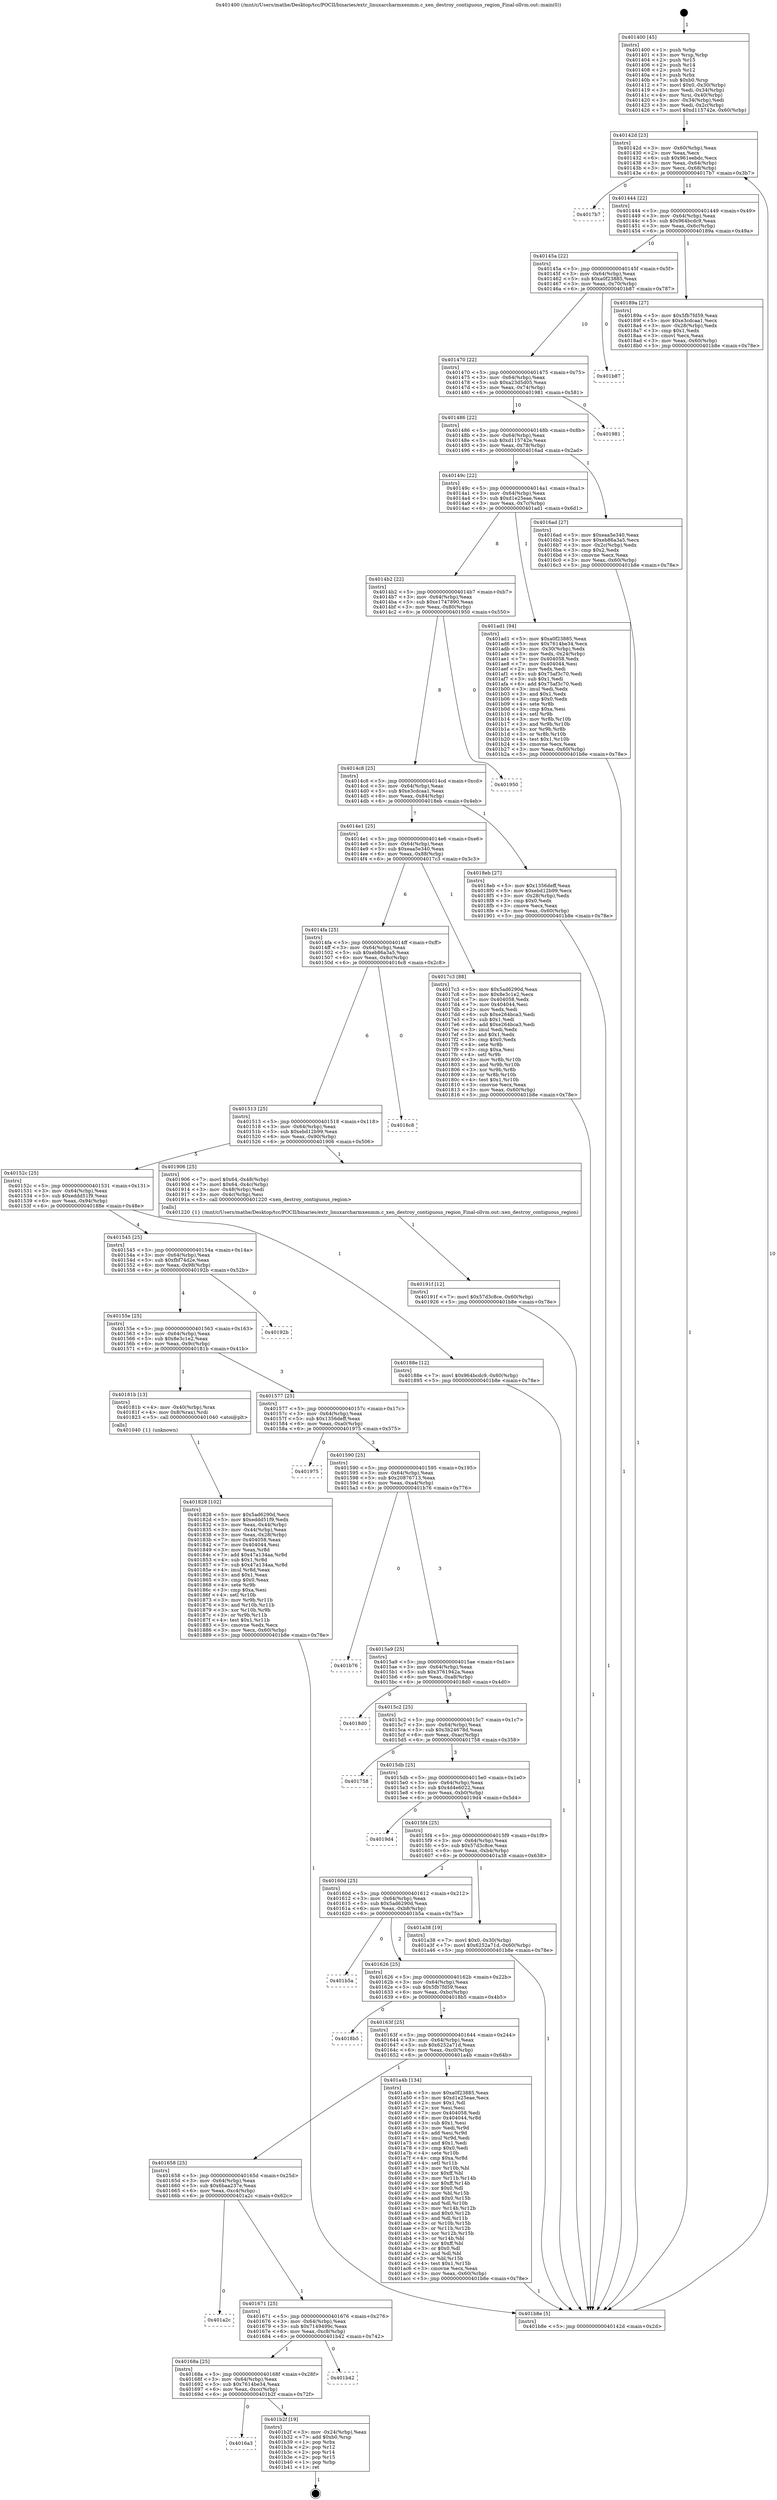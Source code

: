 digraph "0x401400" {
  label = "0x401400 (/mnt/c/Users/mathe/Desktop/tcc/POCII/binaries/extr_linuxarcharmxenmm.c_xen_destroy_contiguous_region_Final-ollvm.out::main(0))"
  labelloc = "t"
  node[shape=record]

  Entry [label="",width=0.3,height=0.3,shape=circle,fillcolor=black,style=filled]
  "0x40142d" [label="{
     0x40142d [23]\l
     | [instrs]\l
     &nbsp;&nbsp;0x40142d \<+3\>: mov -0x60(%rbp),%eax\l
     &nbsp;&nbsp;0x401430 \<+2\>: mov %eax,%ecx\l
     &nbsp;&nbsp;0x401432 \<+6\>: sub $0x961eebdc,%ecx\l
     &nbsp;&nbsp;0x401438 \<+3\>: mov %eax,-0x64(%rbp)\l
     &nbsp;&nbsp;0x40143b \<+3\>: mov %ecx,-0x68(%rbp)\l
     &nbsp;&nbsp;0x40143e \<+6\>: je 00000000004017b7 \<main+0x3b7\>\l
  }"]
  "0x4017b7" [label="{
     0x4017b7\l
  }", style=dashed]
  "0x401444" [label="{
     0x401444 [22]\l
     | [instrs]\l
     &nbsp;&nbsp;0x401444 \<+5\>: jmp 0000000000401449 \<main+0x49\>\l
     &nbsp;&nbsp;0x401449 \<+3\>: mov -0x64(%rbp),%eax\l
     &nbsp;&nbsp;0x40144c \<+5\>: sub $0x964bcdc9,%eax\l
     &nbsp;&nbsp;0x401451 \<+3\>: mov %eax,-0x6c(%rbp)\l
     &nbsp;&nbsp;0x401454 \<+6\>: je 000000000040189a \<main+0x49a\>\l
  }"]
  Exit [label="",width=0.3,height=0.3,shape=circle,fillcolor=black,style=filled,peripheries=2]
  "0x40189a" [label="{
     0x40189a [27]\l
     | [instrs]\l
     &nbsp;&nbsp;0x40189a \<+5\>: mov $0x5fb7fd59,%eax\l
     &nbsp;&nbsp;0x40189f \<+5\>: mov $0xe3cdcaa1,%ecx\l
     &nbsp;&nbsp;0x4018a4 \<+3\>: mov -0x28(%rbp),%edx\l
     &nbsp;&nbsp;0x4018a7 \<+3\>: cmp $0x1,%edx\l
     &nbsp;&nbsp;0x4018aa \<+3\>: cmovl %ecx,%eax\l
     &nbsp;&nbsp;0x4018ad \<+3\>: mov %eax,-0x60(%rbp)\l
     &nbsp;&nbsp;0x4018b0 \<+5\>: jmp 0000000000401b8e \<main+0x78e\>\l
  }"]
  "0x40145a" [label="{
     0x40145a [22]\l
     | [instrs]\l
     &nbsp;&nbsp;0x40145a \<+5\>: jmp 000000000040145f \<main+0x5f\>\l
     &nbsp;&nbsp;0x40145f \<+3\>: mov -0x64(%rbp),%eax\l
     &nbsp;&nbsp;0x401462 \<+5\>: sub $0xa0f23885,%eax\l
     &nbsp;&nbsp;0x401467 \<+3\>: mov %eax,-0x70(%rbp)\l
     &nbsp;&nbsp;0x40146a \<+6\>: je 0000000000401b87 \<main+0x787\>\l
  }"]
  "0x4016a3" [label="{
     0x4016a3\l
  }", style=dashed]
  "0x401b87" [label="{
     0x401b87\l
  }", style=dashed]
  "0x401470" [label="{
     0x401470 [22]\l
     | [instrs]\l
     &nbsp;&nbsp;0x401470 \<+5\>: jmp 0000000000401475 \<main+0x75\>\l
     &nbsp;&nbsp;0x401475 \<+3\>: mov -0x64(%rbp),%eax\l
     &nbsp;&nbsp;0x401478 \<+5\>: sub $0xa23d5d05,%eax\l
     &nbsp;&nbsp;0x40147d \<+3\>: mov %eax,-0x74(%rbp)\l
     &nbsp;&nbsp;0x401480 \<+6\>: je 0000000000401981 \<main+0x581\>\l
  }"]
  "0x401b2f" [label="{
     0x401b2f [19]\l
     | [instrs]\l
     &nbsp;&nbsp;0x401b2f \<+3\>: mov -0x24(%rbp),%eax\l
     &nbsp;&nbsp;0x401b32 \<+7\>: add $0xb0,%rsp\l
     &nbsp;&nbsp;0x401b39 \<+1\>: pop %rbx\l
     &nbsp;&nbsp;0x401b3a \<+2\>: pop %r12\l
     &nbsp;&nbsp;0x401b3c \<+2\>: pop %r14\l
     &nbsp;&nbsp;0x401b3e \<+2\>: pop %r15\l
     &nbsp;&nbsp;0x401b40 \<+1\>: pop %rbp\l
     &nbsp;&nbsp;0x401b41 \<+1\>: ret\l
  }"]
  "0x401981" [label="{
     0x401981\l
  }", style=dashed]
  "0x401486" [label="{
     0x401486 [22]\l
     | [instrs]\l
     &nbsp;&nbsp;0x401486 \<+5\>: jmp 000000000040148b \<main+0x8b\>\l
     &nbsp;&nbsp;0x40148b \<+3\>: mov -0x64(%rbp),%eax\l
     &nbsp;&nbsp;0x40148e \<+5\>: sub $0xd115742e,%eax\l
     &nbsp;&nbsp;0x401493 \<+3\>: mov %eax,-0x78(%rbp)\l
     &nbsp;&nbsp;0x401496 \<+6\>: je 00000000004016ad \<main+0x2ad\>\l
  }"]
  "0x40168a" [label="{
     0x40168a [25]\l
     | [instrs]\l
     &nbsp;&nbsp;0x40168a \<+5\>: jmp 000000000040168f \<main+0x28f\>\l
     &nbsp;&nbsp;0x40168f \<+3\>: mov -0x64(%rbp),%eax\l
     &nbsp;&nbsp;0x401692 \<+5\>: sub $0x7614be34,%eax\l
     &nbsp;&nbsp;0x401697 \<+6\>: mov %eax,-0xcc(%rbp)\l
     &nbsp;&nbsp;0x40169d \<+6\>: je 0000000000401b2f \<main+0x72f\>\l
  }"]
  "0x4016ad" [label="{
     0x4016ad [27]\l
     | [instrs]\l
     &nbsp;&nbsp;0x4016ad \<+5\>: mov $0xeaa5e340,%eax\l
     &nbsp;&nbsp;0x4016b2 \<+5\>: mov $0xeb86a3a5,%ecx\l
     &nbsp;&nbsp;0x4016b7 \<+3\>: mov -0x2c(%rbp),%edx\l
     &nbsp;&nbsp;0x4016ba \<+3\>: cmp $0x2,%edx\l
     &nbsp;&nbsp;0x4016bd \<+3\>: cmovne %ecx,%eax\l
     &nbsp;&nbsp;0x4016c0 \<+3\>: mov %eax,-0x60(%rbp)\l
     &nbsp;&nbsp;0x4016c3 \<+5\>: jmp 0000000000401b8e \<main+0x78e\>\l
  }"]
  "0x40149c" [label="{
     0x40149c [22]\l
     | [instrs]\l
     &nbsp;&nbsp;0x40149c \<+5\>: jmp 00000000004014a1 \<main+0xa1\>\l
     &nbsp;&nbsp;0x4014a1 \<+3\>: mov -0x64(%rbp),%eax\l
     &nbsp;&nbsp;0x4014a4 \<+5\>: sub $0xd1e25eae,%eax\l
     &nbsp;&nbsp;0x4014a9 \<+3\>: mov %eax,-0x7c(%rbp)\l
     &nbsp;&nbsp;0x4014ac \<+6\>: je 0000000000401ad1 \<main+0x6d1\>\l
  }"]
  "0x401b8e" [label="{
     0x401b8e [5]\l
     | [instrs]\l
     &nbsp;&nbsp;0x401b8e \<+5\>: jmp 000000000040142d \<main+0x2d\>\l
  }"]
  "0x401400" [label="{
     0x401400 [45]\l
     | [instrs]\l
     &nbsp;&nbsp;0x401400 \<+1\>: push %rbp\l
     &nbsp;&nbsp;0x401401 \<+3\>: mov %rsp,%rbp\l
     &nbsp;&nbsp;0x401404 \<+2\>: push %r15\l
     &nbsp;&nbsp;0x401406 \<+2\>: push %r14\l
     &nbsp;&nbsp;0x401408 \<+2\>: push %r12\l
     &nbsp;&nbsp;0x40140a \<+1\>: push %rbx\l
     &nbsp;&nbsp;0x40140b \<+7\>: sub $0xb0,%rsp\l
     &nbsp;&nbsp;0x401412 \<+7\>: movl $0x0,-0x30(%rbp)\l
     &nbsp;&nbsp;0x401419 \<+3\>: mov %edi,-0x34(%rbp)\l
     &nbsp;&nbsp;0x40141c \<+4\>: mov %rsi,-0x40(%rbp)\l
     &nbsp;&nbsp;0x401420 \<+3\>: mov -0x34(%rbp),%edi\l
     &nbsp;&nbsp;0x401423 \<+3\>: mov %edi,-0x2c(%rbp)\l
     &nbsp;&nbsp;0x401426 \<+7\>: movl $0xd115742e,-0x60(%rbp)\l
  }"]
  "0x401b42" [label="{
     0x401b42\l
  }", style=dashed]
  "0x401ad1" [label="{
     0x401ad1 [94]\l
     | [instrs]\l
     &nbsp;&nbsp;0x401ad1 \<+5\>: mov $0xa0f23885,%eax\l
     &nbsp;&nbsp;0x401ad6 \<+5\>: mov $0x7614be34,%ecx\l
     &nbsp;&nbsp;0x401adb \<+3\>: mov -0x30(%rbp),%edx\l
     &nbsp;&nbsp;0x401ade \<+3\>: mov %edx,-0x24(%rbp)\l
     &nbsp;&nbsp;0x401ae1 \<+7\>: mov 0x404058,%edx\l
     &nbsp;&nbsp;0x401ae8 \<+7\>: mov 0x404044,%esi\l
     &nbsp;&nbsp;0x401aef \<+2\>: mov %edx,%edi\l
     &nbsp;&nbsp;0x401af1 \<+6\>: sub $0x75af3c70,%edi\l
     &nbsp;&nbsp;0x401af7 \<+3\>: sub $0x1,%edi\l
     &nbsp;&nbsp;0x401afa \<+6\>: add $0x75af3c70,%edi\l
     &nbsp;&nbsp;0x401b00 \<+3\>: imul %edi,%edx\l
     &nbsp;&nbsp;0x401b03 \<+3\>: and $0x1,%edx\l
     &nbsp;&nbsp;0x401b06 \<+3\>: cmp $0x0,%edx\l
     &nbsp;&nbsp;0x401b09 \<+4\>: sete %r8b\l
     &nbsp;&nbsp;0x401b0d \<+3\>: cmp $0xa,%esi\l
     &nbsp;&nbsp;0x401b10 \<+4\>: setl %r9b\l
     &nbsp;&nbsp;0x401b14 \<+3\>: mov %r8b,%r10b\l
     &nbsp;&nbsp;0x401b17 \<+3\>: and %r9b,%r10b\l
     &nbsp;&nbsp;0x401b1a \<+3\>: xor %r9b,%r8b\l
     &nbsp;&nbsp;0x401b1d \<+3\>: or %r8b,%r10b\l
     &nbsp;&nbsp;0x401b20 \<+4\>: test $0x1,%r10b\l
     &nbsp;&nbsp;0x401b24 \<+3\>: cmovne %ecx,%eax\l
     &nbsp;&nbsp;0x401b27 \<+3\>: mov %eax,-0x60(%rbp)\l
     &nbsp;&nbsp;0x401b2a \<+5\>: jmp 0000000000401b8e \<main+0x78e\>\l
  }"]
  "0x4014b2" [label="{
     0x4014b2 [22]\l
     | [instrs]\l
     &nbsp;&nbsp;0x4014b2 \<+5\>: jmp 00000000004014b7 \<main+0xb7\>\l
     &nbsp;&nbsp;0x4014b7 \<+3\>: mov -0x64(%rbp),%eax\l
     &nbsp;&nbsp;0x4014ba \<+5\>: sub $0xe1747890,%eax\l
     &nbsp;&nbsp;0x4014bf \<+3\>: mov %eax,-0x80(%rbp)\l
     &nbsp;&nbsp;0x4014c2 \<+6\>: je 0000000000401950 \<main+0x550\>\l
  }"]
  "0x401671" [label="{
     0x401671 [25]\l
     | [instrs]\l
     &nbsp;&nbsp;0x401671 \<+5\>: jmp 0000000000401676 \<main+0x276\>\l
     &nbsp;&nbsp;0x401676 \<+3\>: mov -0x64(%rbp),%eax\l
     &nbsp;&nbsp;0x401679 \<+5\>: sub $0x7149499c,%eax\l
     &nbsp;&nbsp;0x40167e \<+6\>: mov %eax,-0xc8(%rbp)\l
     &nbsp;&nbsp;0x401684 \<+6\>: je 0000000000401b42 \<main+0x742\>\l
  }"]
  "0x401950" [label="{
     0x401950\l
  }", style=dashed]
  "0x4014c8" [label="{
     0x4014c8 [25]\l
     | [instrs]\l
     &nbsp;&nbsp;0x4014c8 \<+5\>: jmp 00000000004014cd \<main+0xcd\>\l
     &nbsp;&nbsp;0x4014cd \<+3\>: mov -0x64(%rbp),%eax\l
     &nbsp;&nbsp;0x4014d0 \<+5\>: sub $0xe3cdcaa1,%eax\l
     &nbsp;&nbsp;0x4014d5 \<+6\>: mov %eax,-0x84(%rbp)\l
     &nbsp;&nbsp;0x4014db \<+6\>: je 00000000004018eb \<main+0x4eb\>\l
  }"]
  "0x401a2c" [label="{
     0x401a2c\l
  }", style=dashed]
  "0x4018eb" [label="{
     0x4018eb [27]\l
     | [instrs]\l
     &nbsp;&nbsp;0x4018eb \<+5\>: mov $0x1356deff,%eax\l
     &nbsp;&nbsp;0x4018f0 \<+5\>: mov $0xebd12b99,%ecx\l
     &nbsp;&nbsp;0x4018f5 \<+3\>: mov -0x28(%rbp),%edx\l
     &nbsp;&nbsp;0x4018f8 \<+3\>: cmp $0x0,%edx\l
     &nbsp;&nbsp;0x4018fb \<+3\>: cmove %ecx,%eax\l
     &nbsp;&nbsp;0x4018fe \<+3\>: mov %eax,-0x60(%rbp)\l
     &nbsp;&nbsp;0x401901 \<+5\>: jmp 0000000000401b8e \<main+0x78e\>\l
  }"]
  "0x4014e1" [label="{
     0x4014e1 [25]\l
     | [instrs]\l
     &nbsp;&nbsp;0x4014e1 \<+5\>: jmp 00000000004014e6 \<main+0xe6\>\l
     &nbsp;&nbsp;0x4014e6 \<+3\>: mov -0x64(%rbp),%eax\l
     &nbsp;&nbsp;0x4014e9 \<+5\>: sub $0xeaa5e340,%eax\l
     &nbsp;&nbsp;0x4014ee \<+6\>: mov %eax,-0x88(%rbp)\l
     &nbsp;&nbsp;0x4014f4 \<+6\>: je 00000000004017c3 \<main+0x3c3\>\l
  }"]
  "0x401658" [label="{
     0x401658 [25]\l
     | [instrs]\l
     &nbsp;&nbsp;0x401658 \<+5\>: jmp 000000000040165d \<main+0x25d\>\l
     &nbsp;&nbsp;0x40165d \<+3\>: mov -0x64(%rbp),%eax\l
     &nbsp;&nbsp;0x401660 \<+5\>: sub $0x6baa237e,%eax\l
     &nbsp;&nbsp;0x401665 \<+6\>: mov %eax,-0xc4(%rbp)\l
     &nbsp;&nbsp;0x40166b \<+6\>: je 0000000000401a2c \<main+0x62c\>\l
  }"]
  "0x4017c3" [label="{
     0x4017c3 [88]\l
     | [instrs]\l
     &nbsp;&nbsp;0x4017c3 \<+5\>: mov $0x5ad6290d,%eax\l
     &nbsp;&nbsp;0x4017c8 \<+5\>: mov $0x8e3c1e2,%ecx\l
     &nbsp;&nbsp;0x4017cd \<+7\>: mov 0x404058,%edx\l
     &nbsp;&nbsp;0x4017d4 \<+7\>: mov 0x404044,%esi\l
     &nbsp;&nbsp;0x4017db \<+2\>: mov %edx,%edi\l
     &nbsp;&nbsp;0x4017dd \<+6\>: sub $0xe264bca3,%edi\l
     &nbsp;&nbsp;0x4017e3 \<+3\>: sub $0x1,%edi\l
     &nbsp;&nbsp;0x4017e6 \<+6\>: add $0xe264bca3,%edi\l
     &nbsp;&nbsp;0x4017ec \<+3\>: imul %edi,%edx\l
     &nbsp;&nbsp;0x4017ef \<+3\>: and $0x1,%edx\l
     &nbsp;&nbsp;0x4017f2 \<+3\>: cmp $0x0,%edx\l
     &nbsp;&nbsp;0x4017f5 \<+4\>: sete %r8b\l
     &nbsp;&nbsp;0x4017f9 \<+3\>: cmp $0xa,%esi\l
     &nbsp;&nbsp;0x4017fc \<+4\>: setl %r9b\l
     &nbsp;&nbsp;0x401800 \<+3\>: mov %r8b,%r10b\l
     &nbsp;&nbsp;0x401803 \<+3\>: and %r9b,%r10b\l
     &nbsp;&nbsp;0x401806 \<+3\>: xor %r9b,%r8b\l
     &nbsp;&nbsp;0x401809 \<+3\>: or %r8b,%r10b\l
     &nbsp;&nbsp;0x40180c \<+4\>: test $0x1,%r10b\l
     &nbsp;&nbsp;0x401810 \<+3\>: cmovne %ecx,%eax\l
     &nbsp;&nbsp;0x401813 \<+3\>: mov %eax,-0x60(%rbp)\l
     &nbsp;&nbsp;0x401816 \<+5\>: jmp 0000000000401b8e \<main+0x78e\>\l
  }"]
  "0x4014fa" [label="{
     0x4014fa [25]\l
     | [instrs]\l
     &nbsp;&nbsp;0x4014fa \<+5\>: jmp 00000000004014ff \<main+0xff\>\l
     &nbsp;&nbsp;0x4014ff \<+3\>: mov -0x64(%rbp),%eax\l
     &nbsp;&nbsp;0x401502 \<+5\>: sub $0xeb86a3a5,%eax\l
     &nbsp;&nbsp;0x401507 \<+6\>: mov %eax,-0x8c(%rbp)\l
     &nbsp;&nbsp;0x40150d \<+6\>: je 00000000004016c8 \<main+0x2c8\>\l
  }"]
  "0x401a4b" [label="{
     0x401a4b [134]\l
     | [instrs]\l
     &nbsp;&nbsp;0x401a4b \<+5\>: mov $0xa0f23885,%eax\l
     &nbsp;&nbsp;0x401a50 \<+5\>: mov $0xd1e25eae,%ecx\l
     &nbsp;&nbsp;0x401a55 \<+2\>: mov $0x1,%dl\l
     &nbsp;&nbsp;0x401a57 \<+2\>: xor %esi,%esi\l
     &nbsp;&nbsp;0x401a59 \<+7\>: mov 0x404058,%edi\l
     &nbsp;&nbsp;0x401a60 \<+8\>: mov 0x404044,%r8d\l
     &nbsp;&nbsp;0x401a68 \<+3\>: sub $0x1,%esi\l
     &nbsp;&nbsp;0x401a6b \<+3\>: mov %edi,%r9d\l
     &nbsp;&nbsp;0x401a6e \<+3\>: add %esi,%r9d\l
     &nbsp;&nbsp;0x401a71 \<+4\>: imul %r9d,%edi\l
     &nbsp;&nbsp;0x401a75 \<+3\>: and $0x1,%edi\l
     &nbsp;&nbsp;0x401a78 \<+3\>: cmp $0x0,%edi\l
     &nbsp;&nbsp;0x401a7b \<+4\>: sete %r10b\l
     &nbsp;&nbsp;0x401a7f \<+4\>: cmp $0xa,%r8d\l
     &nbsp;&nbsp;0x401a83 \<+4\>: setl %r11b\l
     &nbsp;&nbsp;0x401a87 \<+3\>: mov %r10b,%bl\l
     &nbsp;&nbsp;0x401a8a \<+3\>: xor $0xff,%bl\l
     &nbsp;&nbsp;0x401a8d \<+3\>: mov %r11b,%r14b\l
     &nbsp;&nbsp;0x401a90 \<+4\>: xor $0xff,%r14b\l
     &nbsp;&nbsp;0x401a94 \<+3\>: xor $0x0,%dl\l
     &nbsp;&nbsp;0x401a97 \<+3\>: mov %bl,%r15b\l
     &nbsp;&nbsp;0x401a9a \<+4\>: and $0x0,%r15b\l
     &nbsp;&nbsp;0x401a9e \<+3\>: and %dl,%r10b\l
     &nbsp;&nbsp;0x401aa1 \<+3\>: mov %r14b,%r12b\l
     &nbsp;&nbsp;0x401aa4 \<+4\>: and $0x0,%r12b\l
     &nbsp;&nbsp;0x401aa8 \<+3\>: and %dl,%r11b\l
     &nbsp;&nbsp;0x401aab \<+3\>: or %r10b,%r15b\l
     &nbsp;&nbsp;0x401aae \<+3\>: or %r11b,%r12b\l
     &nbsp;&nbsp;0x401ab1 \<+3\>: xor %r12b,%r15b\l
     &nbsp;&nbsp;0x401ab4 \<+3\>: or %r14b,%bl\l
     &nbsp;&nbsp;0x401ab7 \<+3\>: xor $0xff,%bl\l
     &nbsp;&nbsp;0x401aba \<+3\>: or $0x0,%dl\l
     &nbsp;&nbsp;0x401abd \<+2\>: and %dl,%bl\l
     &nbsp;&nbsp;0x401abf \<+3\>: or %bl,%r15b\l
     &nbsp;&nbsp;0x401ac2 \<+4\>: test $0x1,%r15b\l
     &nbsp;&nbsp;0x401ac6 \<+3\>: cmovne %ecx,%eax\l
     &nbsp;&nbsp;0x401ac9 \<+3\>: mov %eax,-0x60(%rbp)\l
     &nbsp;&nbsp;0x401acc \<+5\>: jmp 0000000000401b8e \<main+0x78e\>\l
  }"]
  "0x4016c8" [label="{
     0x4016c8\l
  }", style=dashed]
  "0x401513" [label="{
     0x401513 [25]\l
     | [instrs]\l
     &nbsp;&nbsp;0x401513 \<+5\>: jmp 0000000000401518 \<main+0x118\>\l
     &nbsp;&nbsp;0x401518 \<+3\>: mov -0x64(%rbp),%eax\l
     &nbsp;&nbsp;0x40151b \<+5\>: sub $0xebd12b99,%eax\l
     &nbsp;&nbsp;0x401520 \<+6\>: mov %eax,-0x90(%rbp)\l
     &nbsp;&nbsp;0x401526 \<+6\>: je 0000000000401906 \<main+0x506\>\l
  }"]
  "0x40163f" [label="{
     0x40163f [25]\l
     | [instrs]\l
     &nbsp;&nbsp;0x40163f \<+5\>: jmp 0000000000401644 \<main+0x244\>\l
     &nbsp;&nbsp;0x401644 \<+3\>: mov -0x64(%rbp),%eax\l
     &nbsp;&nbsp;0x401647 \<+5\>: sub $0x6252a71d,%eax\l
     &nbsp;&nbsp;0x40164c \<+6\>: mov %eax,-0xc0(%rbp)\l
     &nbsp;&nbsp;0x401652 \<+6\>: je 0000000000401a4b \<main+0x64b\>\l
  }"]
  "0x401906" [label="{
     0x401906 [25]\l
     | [instrs]\l
     &nbsp;&nbsp;0x401906 \<+7\>: movl $0x64,-0x48(%rbp)\l
     &nbsp;&nbsp;0x40190d \<+7\>: movl $0x64,-0x4c(%rbp)\l
     &nbsp;&nbsp;0x401914 \<+3\>: mov -0x48(%rbp),%edi\l
     &nbsp;&nbsp;0x401917 \<+3\>: mov -0x4c(%rbp),%esi\l
     &nbsp;&nbsp;0x40191a \<+5\>: call 0000000000401220 \<xen_destroy_contiguous_region\>\l
     | [calls]\l
     &nbsp;&nbsp;0x401220 \{1\} (/mnt/c/Users/mathe/Desktop/tcc/POCII/binaries/extr_linuxarcharmxenmm.c_xen_destroy_contiguous_region_Final-ollvm.out::xen_destroy_contiguous_region)\l
  }"]
  "0x40152c" [label="{
     0x40152c [25]\l
     | [instrs]\l
     &nbsp;&nbsp;0x40152c \<+5\>: jmp 0000000000401531 \<main+0x131\>\l
     &nbsp;&nbsp;0x401531 \<+3\>: mov -0x64(%rbp),%eax\l
     &nbsp;&nbsp;0x401534 \<+5\>: sub $0xeddd51f9,%eax\l
     &nbsp;&nbsp;0x401539 \<+6\>: mov %eax,-0x94(%rbp)\l
     &nbsp;&nbsp;0x40153f \<+6\>: je 000000000040188e \<main+0x48e\>\l
  }"]
  "0x4018b5" [label="{
     0x4018b5\l
  }", style=dashed]
  "0x40188e" [label="{
     0x40188e [12]\l
     | [instrs]\l
     &nbsp;&nbsp;0x40188e \<+7\>: movl $0x964bcdc9,-0x60(%rbp)\l
     &nbsp;&nbsp;0x401895 \<+5\>: jmp 0000000000401b8e \<main+0x78e\>\l
  }"]
  "0x401545" [label="{
     0x401545 [25]\l
     | [instrs]\l
     &nbsp;&nbsp;0x401545 \<+5\>: jmp 000000000040154a \<main+0x14a\>\l
     &nbsp;&nbsp;0x40154a \<+3\>: mov -0x64(%rbp),%eax\l
     &nbsp;&nbsp;0x40154d \<+5\>: sub $0xfbf74d2e,%eax\l
     &nbsp;&nbsp;0x401552 \<+6\>: mov %eax,-0x98(%rbp)\l
     &nbsp;&nbsp;0x401558 \<+6\>: je 000000000040192b \<main+0x52b\>\l
  }"]
  "0x401626" [label="{
     0x401626 [25]\l
     | [instrs]\l
     &nbsp;&nbsp;0x401626 \<+5\>: jmp 000000000040162b \<main+0x22b\>\l
     &nbsp;&nbsp;0x40162b \<+3\>: mov -0x64(%rbp),%eax\l
     &nbsp;&nbsp;0x40162e \<+5\>: sub $0x5fb7fd59,%eax\l
     &nbsp;&nbsp;0x401633 \<+6\>: mov %eax,-0xbc(%rbp)\l
     &nbsp;&nbsp;0x401639 \<+6\>: je 00000000004018b5 \<main+0x4b5\>\l
  }"]
  "0x40192b" [label="{
     0x40192b\l
  }", style=dashed]
  "0x40155e" [label="{
     0x40155e [25]\l
     | [instrs]\l
     &nbsp;&nbsp;0x40155e \<+5\>: jmp 0000000000401563 \<main+0x163\>\l
     &nbsp;&nbsp;0x401563 \<+3\>: mov -0x64(%rbp),%eax\l
     &nbsp;&nbsp;0x401566 \<+5\>: sub $0x8e3c1e2,%eax\l
     &nbsp;&nbsp;0x40156b \<+6\>: mov %eax,-0x9c(%rbp)\l
     &nbsp;&nbsp;0x401571 \<+6\>: je 000000000040181b \<main+0x41b\>\l
  }"]
  "0x401b5a" [label="{
     0x401b5a\l
  }", style=dashed]
  "0x40181b" [label="{
     0x40181b [13]\l
     | [instrs]\l
     &nbsp;&nbsp;0x40181b \<+4\>: mov -0x40(%rbp),%rax\l
     &nbsp;&nbsp;0x40181f \<+4\>: mov 0x8(%rax),%rdi\l
     &nbsp;&nbsp;0x401823 \<+5\>: call 0000000000401040 \<atoi@plt\>\l
     | [calls]\l
     &nbsp;&nbsp;0x401040 \{1\} (unknown)\l
  }"]
  "0x401577" [label="{
     0x401577 [25]\l
     | [instrs]\l
     &nbsp;&nbsp;0x401577 \<+5\>: jmp 000000000040157c \<main+0x17c\>\l
     &nbsp;&nbsp;0x40157c \<+3\>: mov -0x64(%rbp),%eax\l
     &nbsp;&nbsp;0x40157f \<+5\>: sub $0x1356deff,%eax\l
     &nbsp;&nbsp;0x401584 \<+6\>: mov %eax,-0xa0(%rbp)\l
     &nbsp;&nbsp;0x40158a \<+6\>: je 0000000000401975 \<main+0x575\>\l
  }"]
  "0x401828" [label="{
     0x401828 [102]\l
     | [instrs]\l
     &nbsp;&nbsp;0x401828 \<+5\>: mov $0x5ad6290d,%ecx\l
     &nbsp;&nbsp;0x40182d \<+5\>: mov $0xeddd51f9,%edx\l
     &nbsp;&nbsp;0x401832 \<+3\>: mov %eax,-0x44(%rbp)\l
     &nbsp;&nbsp;0x401835 \<+3\>: mov -0x44(%rbp),%eax\l
     &nbsp;&nbsp;0x401838 \<+3\>: mov %eax,-0x28(%rbp)\l
     &nbsp;&nbsp;0x40183b \<+7\>: mov 0x404058,%eax\l
     &nbsp;&nbsp;0x401842 \<+7\>: mov 0x404044,%esi\l
     &nbsp;&nbsp;0x401849 \<+3\>: mov %eax,%r8d\l
     &nbsp;&nbsp;0x40184c \<+7\>: add $0x47a134aa,%r8d\l
     &nbsp;&nbsp;0x401853 \<+4\>: sub $0x1,%r8d\l
     &nbsp;&nbsp;0x401857 \<+7\>: sub $0x47a134aa,%r8d\l
     &nbsp;&nbsp;0x40185e \<+4\>: imul %r8d,%eax\l
     &nbsp;&nbsp;0x401862 \<+3\>: and $0x1,%eax\l
     &nbsp;&nbsp;0x401865 \<+3\>: cmp $0x0,%eax\l
     &nbsp;&nbsp;0x401868 \<+4\>: sete %r9b\l
     &nbsp;&nbsp;0x40186c \<+3\>: cmp $0xa,%esi\l
     &nbsp;&nbsp;0x40186f \<+4\>: setl %r10b\l
     &nbsp;&nbsp;0x401873 \<+3\>: mov %r9b,%r11b\l
     &nbsp;&nbsp;0x401876 \<+3\>: and %r10b,%r11b\l
     &nbsp;&nbsp;0x401879 \<+3\>: xor %r10b,%r9b\l
     &nbsp;&nbsp;0x40187c \<+3\>: or %r9b,%r11b\l
     &nbsp;&nbsp;0x40187f \<+4\>: test $0x1,%r11b\l
     &nbsp;&nbsp;0x401883 \<+3\>: cmovne %edx,%ecx\l
     &nbsp;&nbsp;0x401886 \<+3\>: mov %ecx,-0x60(%rbp)\l
     &nbsp;&nbsp;0x401889 \<+5\>: jmp 0000000000401b8e \<main+0x78e\>\l
  }"]
  "0x40191f" [label="{
     0x40191f [12]\l
     | [instrs]\l
     &nbsp;&nbsp;0x40191f \<+7\>: movl $0x57d3c8ce,-0x60(%rbp)\l
     &nbsp;&nbsp;0x401926 \<+5\>: jmp 0000000000401b8e \<main+0x78e\>\l
  }"]
  "0x40160d" [label="{
     0x40160d [25]\l
     | [instrs]\l
     &nbsp;&nbsp;0x40160d \<+5\>: jmp 0000000000401612 \<main+0x212\>\l
     &nbsp;&nbsp;0x401612 \<+3\>: mov -0x64(%rbp),%eax\l
     &nbsp;&nbsp;0x401615 \<+5\>: sub $0x5ad6290d,%eax\l
     &nbsp;&nbsp;0x40161a \<+6\>: mov %eax,-0xb8(%rbp)\l
     &nbsp;&nbsp;0x401620 \<+6\>: je 0000000000401b5a \<main+0x75a\>\l
  }"]
  "0x401975" [label="{
     0x401975\l
  }", style=dashed]
  "0x401590" [label="{
     0x401590 [25]\l
     | [instrs]\l
     &nbsp;&nbsp;0x401590 \<+5\>: jmp 0000000000401595 \<main+0x195\>\l
     &nbsp;&nbsp;0x401595 \<+3\>: mov -0x64(%rbp),%eax\l
     &nbsp;&nbsp;0x401598 \<+5\>: sub $0x20876713,%eax\l
     &nbsp;&nbsp;0x40159d \<+6\>: mov %eax,-0xa4(%rbp)\l
     &nbsp;&nbsp;0x4015a3 \<+6\>: je 0000000000401b76 \<main+0x776\>\l
  }"]
  "0x401a38" [label="{
     0x401a38 [19]\l
     | [instrs]\l
     &nbsp;&nbsp;0x401a38 \<+7\>: movl $0x0,-0x30(%rbp)\l
     &nbsp;&nbsp;0x401a3f \<+7\>: movl $0x6252a71d,-0x60(%rbp)\l
     &nbsp;&nbsp;0x401a46 \<+5\>: jmp 0000000000401b8e \<main+0x78e\>\l
  }"]
  "0x401b76" [label="{
     0x401b76\l
  }", style=dashed]
  "0x4015a9" [label="{
     0x4015a9 [25]\l
     | [instrs]\l
     &nbsp;&nbsp;0x4015a9 \<+5\>: jmp 00000000004015ae \<main+0x1ae\>\l
     &nbsp;&nbsp;0x4015ae \<+3\>: mov -0x64(%rbp),%eax\l
     &nbsp;&nbsp;0x4015b1 \<+5\>: sub $0x3761942a,%eax\l
     &nbsp;&nbsp;0x4015b6 \<+6\>: mov %eax,-0xa8(%rbp)\l
     &nbsp;&nbsp;0x4015bc \<+6\>: je 00000000004018d0 \<main+0x4d0\>\l
  }"]
  "0x4015f4" [label="{
     0x4015f4 [25]\l
     | [instrs]\l
     &nbsp;&nbsp;0x4015f4 \<+5\>: jmp 00000000004015f9 \<main+0x1f9\>\l
     &nbsp;&nbsp;0x4015f9 \<+3\>: mov -0x64(%rbp),%eax\l
     &nbsp;&nbsp;0x4015fc \<+5\>: sub $0x57d3c8ce,%eax\l
     &nbsp;&nbsp;0x401601 \<+6\>: mov %eax,-0xb4(%rbp)\l
     &nbsp;&nbsp;0x401607 \<+6\>: je 0000000000401a38 \<main+0x638\>\l
  }"]
  "0x4018d0" [label="{
     0x4018d0\l
  }", style=dashed]
  "0x4015c2" [label="{
     0x4015c2 [25]\l
     | [instrs]\l
     &nbsp;&nbsp;0x4015c2 \<+5\>: jmp 00000000004015c7 \<main+0x1c7\>\l
     &nbsp;&nbsp;0x4015c7 \<+3\>: mov -0x64(%rbp),%eax\l
     &nbsp;&nbsp;0x4015ca \<+5\>: sub $0x3b24678d,%eax\l
     &nbsp;&nbsp;0x4015cf \<+6\>: mov %eax,-0xac(%rbp)\l
     &nbsp;&nbsp;0x4015d5 \<+6\>: je 0000000000401758 \<main+0x358\>\l
  }"]
  "0x4019d4" [label="{
     0x4019d4\l
  }", style=dashed]
  "0x401758" [label="{
     0x401758\l
  }", style=dashed]
  "0x4015db" [label="{
     0x4015db [25]\l
     | [instrs]\l
     &nbsp;&nbsp;0x4015db \<+5\>: jmp 00000000004015e0 \<main+0x1e0\>\l
     &nbsp;&nbsp;0x4015e0 \<+3\>: mov -0x64(%rbp),%eax\l
     &nbsp;&nbsp;0x4015e3 \<+5\>: sub $0x4d4e6022,%eax\l
     &nbsp;&nbsp;0x4015e8 \<+6\>: mov %eax,-0xb0(%rbp)\l
     &nbsp;&nbsp;0x4015ee \<+6\>: je 00000000004019d4 \<main+0x5d4\>\l
  }"]
  Entry -> "0x401400" [label=" 1"]
  "0x40142d" -> "0x4017b7" [label=" 0"]
  "0x40142d" -> "0x401444" [label=" 11"]
  "0x401b2f" -> Exit [label=" 1"]
  "0x401444" -> "0x40189a" [label=" 1"]
  "0x401444" -> "0x40145a" [label=" 10"]
  "0x40168a" -> "0x4016a3" [label=" 0"]
  "0x40145a" -> "0x401b87" [label=" 0"]
  "0x40145a" -> "0x401470" [label=" 10"]
  "0x40168a" -> "0x401b2f" [label=" 1"]
  "0x401470" -> "0x401981" [label=" 0"]
  "0x401470" -> "0x401486" [label=" 10"]
  "0x401671" -> "0x40168a" [label=" 1"]
  "0x401486" -> "0x4016ad" [label=" 1"]
  "0x401486" -> "0x40149c" [label=" 9"]
  "0x4016ad" -> "0x401b8e" [label=" 1"]
  "0x401400" -> "0x40142d" [label=" 1"]
  "0x401b8e" -> "0x40142d" [label=" 10"]
  "0x401671" -> "0x401b42" [label=" 0"]
  "0x40149c" -> "0x401ad1" [label=" 1"]
  "0x40149c" -> "0x4014b2" [label=" 8"]
  "0x401658" -> "0x401671" [label=" 1"]
  "0x4014b2" -> "0x401950" [label=" 0"]
  "0x4014b2" -> "0x4014c8" [label=" 8"]
  "0x401658" -> "0x401a2c" [label=" 0"]
  "0x4014c8" -> "0x4018eb" [label=" 1"]
  "0x4014c8" -> "0x4014e1" [label=" 7"]
  "0x401ad1" -> "0x401b8e" [label=" 1"]
  "0x4014e1" -> "0x4017c3" [label=" 1"]
  "0x4014e1" -> "0x4014fa" [label=" 6"]
  "0x4017c3" -> "0x401b8e" [label=" 1"]
  "0x401a4b" -> "0x401b8e" [label=" 1"]
  "0x4014fa" -> "0x4016c8" [label=" 0"]
  "0x4014fa" -> "0x401513" [label=" 6"]
  "0x40163f" -> "0x401658" [label=" 1"]
  "0x401513" -> "0x401906" [label=" 1"]
  "0x401513" -> "0x40152c" [label=" 5"]
  "0x40163f" -> "0x401a4b" [label=" 1"]
  "0x40152c" -> "0x40188e" [label=" 1"]
  "0x40152c" -> "0x401545" [label=" 4"]
  "0x401626" -> "0x40163f" [label=" 2"]
  "0x401545" -> "0x40192b" [label=" 0"]
  "0x401545" -> "0x40155e" [label=" 4"]
  "0x401626" -> "0x4018b5" [label=" 0"]
  "0x40155e" -> "0x40181b" [label=" 1"]
  "0x40155e" -> "0x401577" [label=" 3"]
  "0x40181b" -> "0x401828" [label=" 1"]
  "0x401828" -> "0x401b8e" [label=" 1"]
  "0x40188e" -> "0x401b8e" [label=" 1"]
  "0x40189a" -> "0x401b8e" [label=" 1"]
  "0x4018eb" -> "0x401b8e" [label=" 1"]
  "0x401906" -> "0x40191f" [label=" 1"]
  "0x40191f" -> "0x401b8e" [label=" 1"]
  "0x40160d" -> "0x401626" [label=" 2"]
  "0x401577" -> "0x401975" [label=" 0"]
  "0x401577" -> "0x401590" [label=" 3"]
  "0x40160d" -> "0x401b5a" [label=" 0"]
  "0x401590" -> "0x401b76" [label=" 0"]
  "0x401590" -> "0x4015a9" [label=" 3"]
  "0x401a38" -> "0x401b8e" [label=" 1"]
  "0x4015a9" -> "0x4018d0" [label=" 0"]
  "0x4015a9" -> "0x4015c2" [label=" 3"]
  "0x4015f4" -> "0x401a38" [label=" 1"]
  "0x4015c2" -> "0x401758" [label=" 0"]
  "0x4015c2" -> "0x4015db" [label=" 3"]
  "0x4015f4" -> "0x40160d" [label=" 2"]
  "0x4015db" -> "0x4019d4" [label=" 0"]
  "0x4015db" -> "0x4015f4" [label=" 3"]
}
